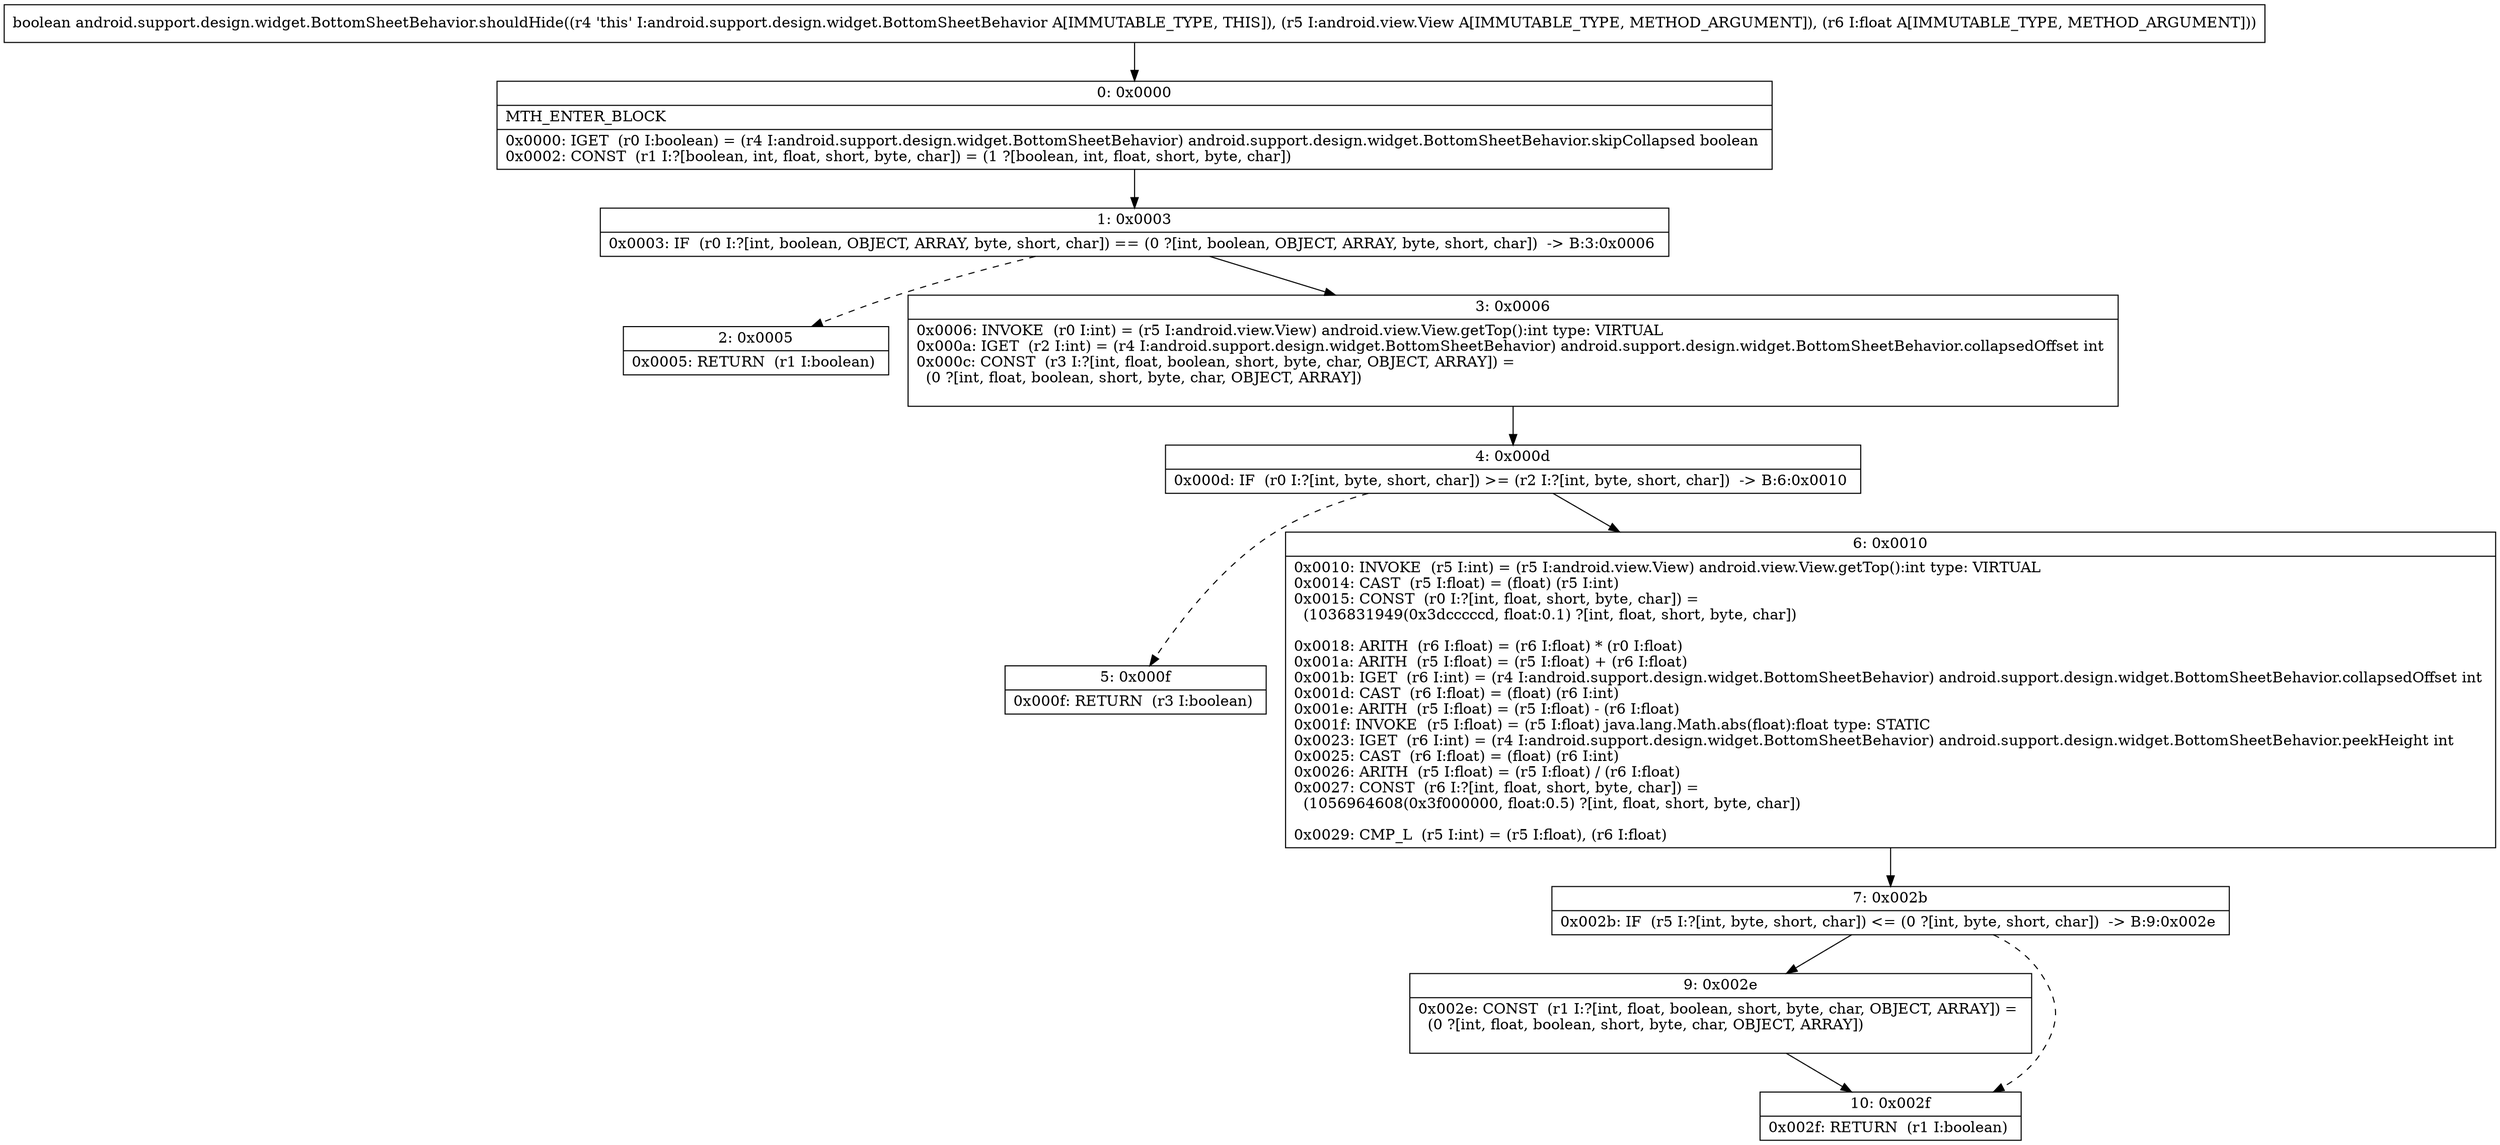 digraph "CFG forandroid.support.design.widget.BottomSheetBehavior.shouldHide(Landroid\/view\/View;F)Z" {
Node_0 [shape=record,label="{0\:\ 0x0000|MTH_ENTER_BLOCK\l|0x0000: IGET  (r0 I:boolean) = (r4 I:android.support.design.widget.BottomSheetBehavior) android.support.design.widget.BottomSheetBehavior.skipCollapsed boolean \l0x0002: CONST  (r1 I:?[boolean, int, float, short, byte, char]) = (1 ?[boolean, int, float, short, byte, char]) \l}"];
Node_1 [shape=record,label="{1\:\ 0x0003|0x0003: IF  (r0 I:?[int, boolean, OBJECT, ARRAY, byte, short, char]) == (0 ?[int, boolean, OBJECT, ARRAY, byte, short, char])  \-\> B:3:0x0006 \l}"];
Node_2 [shape=record,label="{2\:\ 0x0005|0x0005: RETURN  (r1 I:boolean) \l}"];
Node_3 [shape=record,label="{3\:\ 0x0006|0x0006: INVOKE  (r0 I:int) = (r5 I:android.view.View) android.view.View.getTop():int type: VIRTUAL \l0x000a: IGET  (r2 I:int) = (r4 I:android.support.design.widget.BottomSheetBehavior) android.support.design.widget.BottomSheetBehavior.collapsedOffset int \l0x000c: CONST  (r3 I:?[int, float, boolean, short, byte, char, OBJECT, ARRAY]) = \l  (0 ?[int, float, boolean, short, byte, char, OBJECT, ARRAY])\l \l}"];
Node_4 [shape=record,label="{4\:\ 0x000d|0x000d: IF  (r0 I:?[int, byte, short, char]) \>= (r2 I:?[int, byte, short, char])  \-\> B:6:0x0010 \l}"];
Node_5 [shape=record,label="{5\:\ 0x000f|0x000f: RETURN  (r3 I:boolean) \l}"];
Node_6 [shape=record,label="{6\:\ 0x0010|0x0010: INVOKE  (r5 I:int) = (r5 I:android.view.View) android.view.View.getTop():int type: VIRTUAL \l0x0014: CAST  (r5 I:float) = (float) (r5 I:int) \l0x0015: CONST  (r0 I:?[int, float, short, byte, char]) = \l  (1036831949(0x3dcccccd, float:0.1) ?[int, float, short, byte, char])\l \l0x0018: ARITH  (r6 I:float) = (r6 I:float) * (r0 I:float) \l0x001a: ARITH  (r5 I:float) = (r5 I:float) + (r6 I:float) \l0x001b: IGET  (r6 I:int) = (r4 I:android.support.design.widget.BottomSheetBehavior) android.support.design.widget.BottomSheetBehavior.collapsedOffset int \l0x001d: CAST  (r6 I:float) = (float) (r6 I:int) \l0x001e: ARITH  (r5 I:float) = (r5 I:float) \- (r6 I:float) \l0x001f: INVOKE  (r5 I:float) = (r5 I:float) java.lang.Math.abs(float):float type: STATIC \l0x0023: IGET  (r6 I:int) = (r4 I:android.support.design.widget.BottomSheetBehavior) android.support.design.widget.BottomSheetBehavior.peekHeight int \l0x0025: CAST  (r6 I:float) = (float) (r6 I:int) \l0x0026: ARITH  (r5 I:float) = (r5 I:float) \/ (r6 I:float) \l0x0027: CONST  (r6 I:?[int, float, short, byte, char]) = \l  (1056964608(0x3f000000, float:0.5) ?[int, float, short, byte, char])\l \l0x0029: CMP_L  (r5 I:int) = (r5 I:float), (r6 I:float) \l}"];
Node_7 [shape=record,label="{7\:\ 0x002b|0x002b: IF  (r5 I:?[int, byte, short, char]) \<= (0 ?[int, byte, short, char])  \-\> B:9:0x002e \l}"];
Node_9 [shape=record,label="{9\:\ 0x002e|0x002e: CONST  (r1 I:?[int, float, boolean, short, byte, char, OBJECT, ARRAY]) = \l  (0 ?[int, float, boolean, short, byte, char, OBJECT, ARRAY])\l \l}"];
Node_10 [shape=record,label="{10\:\ 0x002f|0x002f: RETURN  (r1 I:boolean) \l}"];
MethodNode[shape=record,label="{boolean android.support.design.widget.BottomSheetBehavior.shouldHide((r4 'this' I:android.support.design.widget.BottomSheetBehavior A[IMMUTABLE_TYPE, THIS]), (r5 I:android.view.View A[IMMUTABLE_TYPE, METHOD_ARGUMENT]), (r6 I:float A[IMMUTABLE_TYPE, METHOD_ARGUMENT])) }"];
MethodNode -> Node_0;
Node_0 -> Node_1;
Node_1 -> Node_2[style=dashed];
Node_1 -> Node_3;
Node_3 -> Node_4;
Node_4 -> Node_5[style=dashed];
Node_4 -> Node_6;
Node_6 -> Node_7;
Node_7 -> Node_9;
Node_7 -> Node_10[style=dashed];
Node_9 -> Node_10;
}

